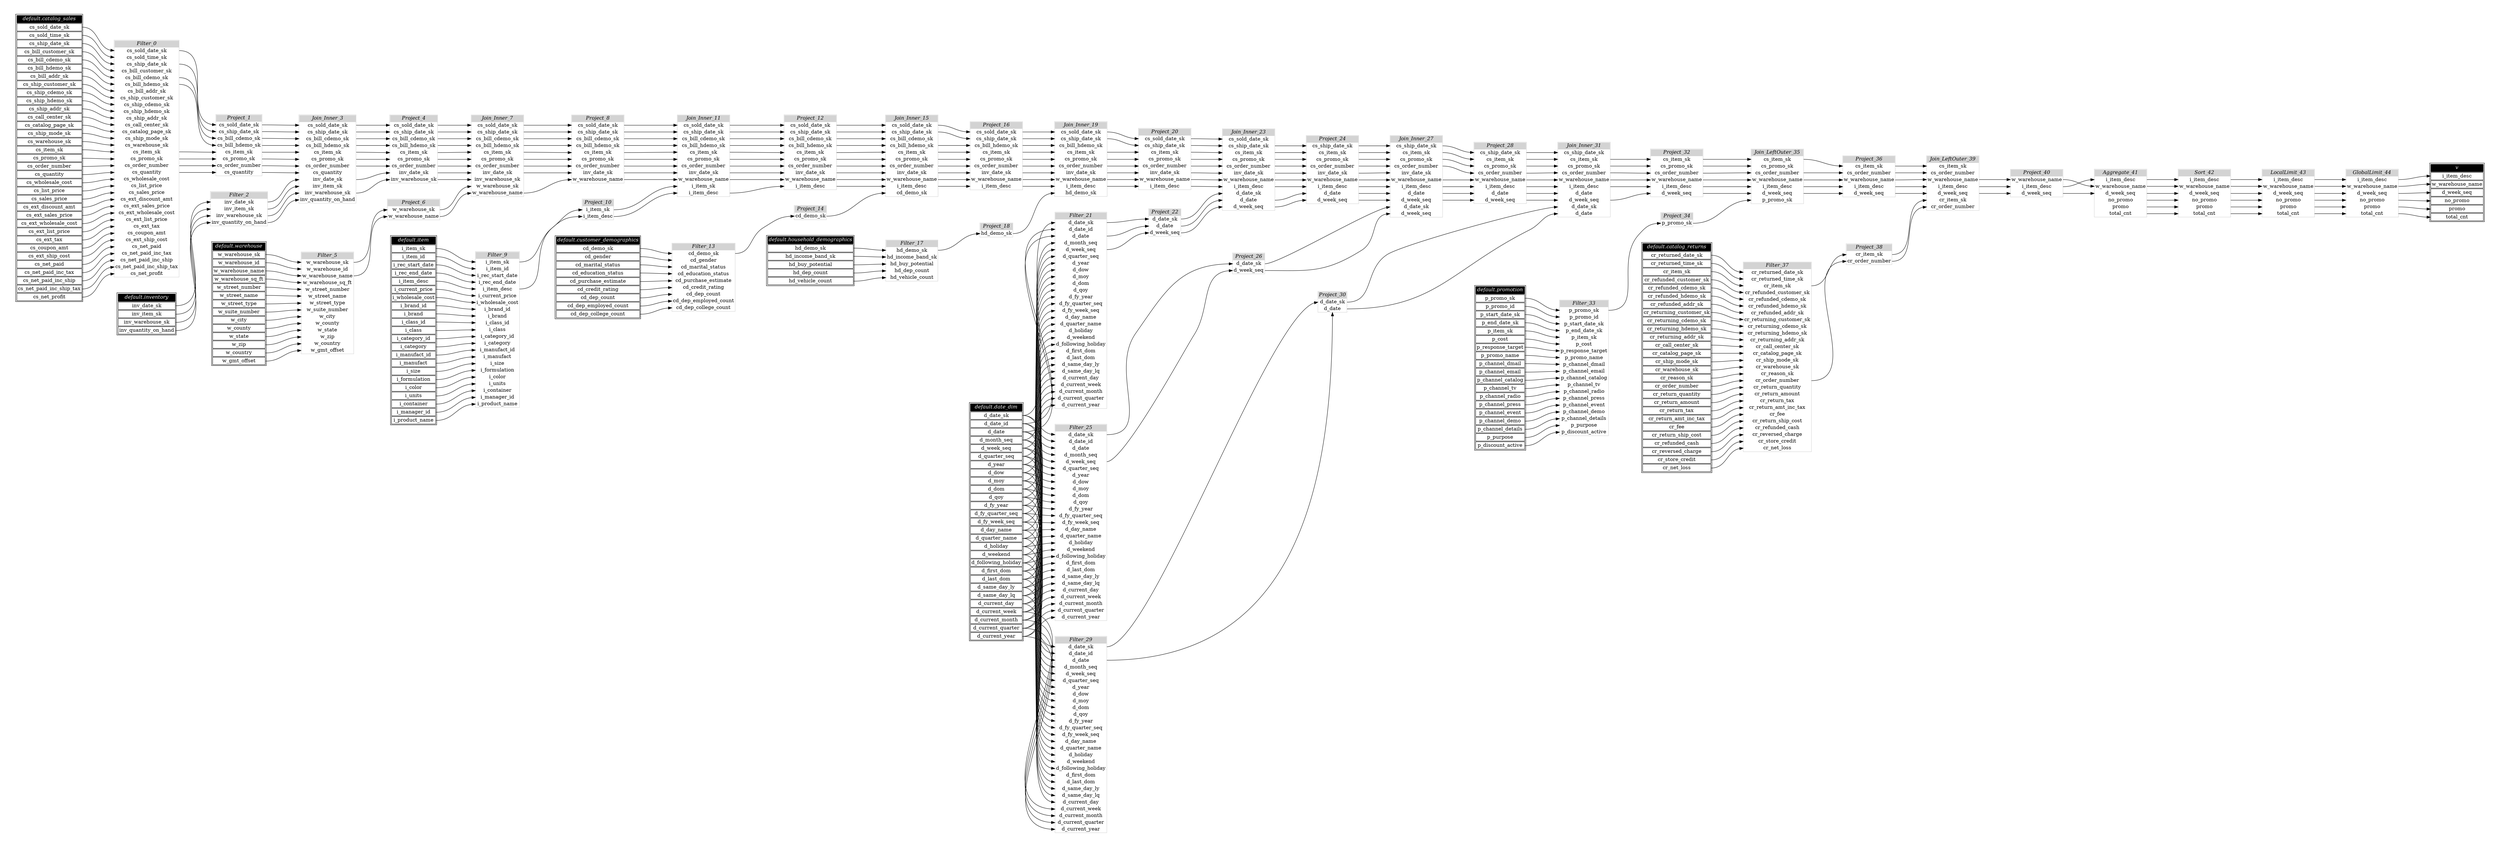 // Automatically generated by TPCDSFlowTestSuite


digraph {
  graph [pad="0.5" nodesep="0.5" ranksep="1" fontname="Helvetica" rankdir=LR];
  node [shape=plaintext]

  
"Aggregate_41" [label=<
<table color="lightgray" border="1" cellborder="0" cellspacing="0">
  <tr><td bgcolor="lightgray" port="nodeName"><i>Aggregate_41</i></td></tr>
  <tr><td port="0">i_item_desc</td></tr>
<tr><td port="1">w_warehouse_name</td></tr>
<tr><td port="2">d_week_seq</td></tr>
<tr><td port="3">no_promo</td></tr>
<tr><td port="4">promo</td></tr>
<tr><td port="5">total_cnt</td></tr>
</table>>];
     

"Filter_0" [label=<
<table color="lightgray" border="1" cellborder="0" cellspacing="0">
  <tr><td bgcolor="lightgray" port="nodeName"><i>Filter_0</i></td></tr>
  <tr><td port="0">cs_sold_date_sk</td></tr>
<tr><td port="1">cs_sold_time_sk</td></tr>
<tr><td port="2">cs_ship_date_sk</td></tr>
<tr><td port="3">cs_bill_customer_sk</td></tr>
<tr><td port="4">cs_bill_cdemo_sk</td></tr>
<tr><td port="5">cs_bill_hdemo_sk</td></tr>
<tr><td port="6">cs_bill_addr_sk</td></tr>
<tr><td port="7">cs_ship_customer_sk</td></tr>
<tr><td port="8">cs_ship_cdemo_sk</td></tr>
<tr><td port="9">cs_ship_hdemo_sk</td></tr>
<tr><td port="10">cs_ship_addr_sk</td></tr>
<tr><td port="11">cs_call_center_sk</td></tr>
<tr><td port="12">cs_catalog_page_sk</td></tr>
<tr><td port="13">cs_ship_mode_sk</td></tr>
<tr><td port="14">cs_warehouse_sk</td></tr>
<tr><td port="15">cs_item_sk</td></tr>
<tr><td port="16">cs_promo_sk</td></tr>
<tr><td port="17">cs_order_number</td></tr>
<tr><td port="18">cs_quantity</td></tr>
<tr><td port="19">cs_wholesale_cost</td></tr>
<tr><td port="20">cs_list_price</td></tr>
<tr><td port="21">cs_sales_price</td></tr>
<tr><td port="22">cs_ext_discount_amt</td></tr>
<tr><td port="23">cs_ext_sales_price</td></tr>
<tr><td port="24">cs_ext_wholesale_cost</td></tr>
<tr><td port="25">cs_ext_list_price</td></tr>
<tr><td port="26">cs_ext_tax</td></tr>
<tr><td port="27">cs_coupon_amt</td></tr>
<tr><td port="28">cs_ext_ship_cost</td></tr>
<tr><td port="29">cs_net_paid</td></tr>
<tr><td port="30">cs_net_paid_inc_tax</td></tr>
<tr><td port="31">cs_net_paid_inc_ship</td></tr>
<tr><td port="32">cs_net_paid_inc_ship_tax</td></tr>
<tr><td port="33">cs_net_profit</td></tr>
</table>>];
     

"Filter_13" [label=<
<table color="lightgray" border="1" cellborder="0" cellspacing="0">
  <tr><td bgcolor="lightgray" port="nodeName"><i>Filter_13</i></td></tr>
  <tr><td port="0">cd_demo_sk</td></tr>
<tr><td port="1">cd_gender</td></tr>
<tr><td port="2">cd_marital_status</td></tr>
<tr><td port="3">cd_education_status</td></tr>
<tr><td port="4">cd_purchase_estimate</td></tr>
<tr><td port="5">cd_credit_rating</td></tr>
<tr><td port="6">cd_dep_count</td></tr>
<tr><td port="7">cd_dep_employed_count</td></tr>
<tr><td port="8">cd_dep_college_count</td></tr>
</table>>];
     

"Filter_17" [label=<
<table color="lightgray" border="1" cellborder="0" cellspacing="0">
  <tr><td bgcolor="lightgray" port="nodeName"><i>Filter_17</i></td></tr>
  <tr><td port="0">hd_demo_sk</td></tr>
<tr><td port="1">hd_income_band_sk</td></tr>
<tr><td port="2">hd_buy_potential</td></tr>
<tr><td port="3">hd_dep_count</td></tr>
<tr><td port="4">hd_vehicle_count</td></tr>
</table>>];
     

"Filter_2" [label=<
<table color="lightgray" border="1" cellborder="0" cellspacing="0">
  <tr><td bgcolor="lightgray" port="nodeName"><i>Filter_2</i></td></tr>
  <tr><td port="0">inv_date_sk</td></tr>
<tr><td port="1">inv_item_sk</td></tr>
<tr><td port="2">inv_warehouse_sk</td></tr>
<tr><td port="3">inv_quantity_on_hand</td></tr>
</table>>];
     

"Filter_21" [label=<
<table color="lightgray" border="1" cellborder="0" cellspacing="0">
  <tr><td bgcolor="lightgray" port="nodeName"><i>Filter_21</i></td></tr>
  <tr><td port="0">d_date_sk</td></tr>
<tr><td port="1">d_date_id</td></tr>
<tr><td port="2">d_date</td></tr>
<tr><td port="3">d_month_seq</td></tr>
<tr><td port="4">d_week_seq</td></tr>
<tr><td port="5">d_quarter_seq</td></tr>
<tr><td port="6">d_year</td></tr>
<tr><td port="7">d_dow</td></tr>
<tr><td port="8">d_moy</td></tr>
<tr><td port="9">d_dom</td></tr>
<tr><td port="10">d_qoy</td></tr>
<tr><td port="11">d_fy_year</td></tr>
<tr><td port="12">d_fy_quarter_seq</td></tr>
<tr><td port="13">d_fy_week_seq</td></tr>
<tr><td port="14">d_day_name</td></tr>
<tr><td port="15">d_quarter_name</td></tr>
<tr><td port="16">d_holiday</td></tr>
<tr><td port="17">d_weekend</td></tr>
<tr><td port="18">d_following_holiday</td></tr>
<tr><td port="19">d_first_dom</td></tr>
<tr><td port="20">d_last_dom</td></tr>
<tr><td port="21">d_same_day_ly</td></tr>
<tr><td port="22">d_same_day_lq</td></tr>
<tr><td port="23">d_current_day</td></tr>
<tr><td port="24">d_current_week</td></tr>
<tr><td port="25">d_current_month</td></tr>
<tr><td port="26">d_current_quarter</td></tr>
<tr><td port="27">d_current_year</td></tr>
</table>>];
     

"Filter_25" [label=<
<table color="lightgray" border="1" cellborder="0" cellspacing="0">
  <tr><td bgcolor="lightgray" port="nodeName"><i>Filter_25</i></td></tr>
  <tr><td port="0">d_date_sk</td></tr>
<tr><td port="1">d_date_id</td></tr>
<tr><td port="2">d_date</td></tr>
<tr><td port="3">d_month_seq</td></tr>
<tr><td port="4">d_week_seq</td></tr>
<tr><td port="5">d_quarter_seq</td></tr>
<tr><td port="6">d_year</td></tr>
<tr><td port="7">d_dow</td></tr>
<tr><td port="8">d_moy</td></tr>
<tr><td port="9">d_dom</td></tr>
<tr><td port="10">d_qoy</td></tr>
<tr><td port="11">d_fy_year</td></tr>
<tr><td port="12">d_fy_quarter_seq</td></tr>
<tr><td port="13">d_fy_week_seq</td></tr>
<tr><td port="14">d_day_name</td></tr>
<tr><td port="15">d_quarter_name</td></tr>
<tr><td port="16">d_holiday</td></tr>
<tr><td port="17">d_weekend</td></tr>
<tr><td port="18">d_following_holiday</td></tr>
<tr><td port="19">d_first_dom</td></tr>
<tr><td port="20">d_last_dom</td></tr>
<tr><td port="21">d_same_day_ly</td></tr>
<tr><td port="22">d_same_day_lq</td></tr>
<tr><td port="23">d_current_day</td></tr>
<tr><td port="24">d_current_week</td></tr>
<tr><td port="25">d_current_month</td></tr>
<tr><td port="26">d_current_quarter</td></tr>
<tr><td port="27">d_current_year</td></tr>
</table>>];
     

"Filter_29" [label=<
<table color="lightgray" border="1" cellborder="0" cellspacing="0">
  <tr><td bgcolor="lightgray" port="nodeName"><i>Filter_29</i></td></tr>
  <tr><td port="0">d_date_sk</td></tr>
<tr><td port="1">d_date_id</td></tr>
<tr><td port="2">d_date</td></tr>
<tr><td port="3">d_month_seq</td></tr>
<tr><td port="4">d_week_seq</td></tr>
<tr><td port="5">d_quarter_seq</td></tr>
<tr><td port="6">d_year</td></tr>
<tr><td port="7">d_dow</td></tr>
<tr><td port="8">d_moy</td></tr>
<tr><td port="9">d_dom</td></tr>
<tr><td port="10">d_qoy</td></tr>
<tr><td port="11">d_fy_year</td></tr>
<tr><td port="12">d_fy_quarter_seq</td></tr>
<tr><td port="13">d_fy_week_seq</td></tr>
<tr><td port="14">d_day_name</td></tr>
<tr><td port="15">d_quarter_name</td></tr>
<tr><td port="16">d_holiday</td></tr>
<tr><td port="17">d_weekend</td></tr>
<tr><td port="18">d_following_holiday</td></tr>
<tr><td port="19">d_first_dom</td></tr>
<tr><td port="20">d_last_dom</td></tr>
<tr><td port="21">d_same_day_ly</td></tr>
<tr><td port="22">d_same_day_lq</td></tr>
<tr><td port="23">d_current_day</td></tr>
<tr><td port="24">d_current_week</td></tr>
<tr><td port="25">d_current_month</td></tr>
<tr><td port="26">d_current_quarter</td></tr>
<tr><td port="27">d_current_year</td></tr>
</table>>];
     

"Filter_33" [label=<
<table color="lightgray" border="1" cellborder="0" cellspacing="0">
  <tr><td bgcolor="lightgray" port="nodeName"><i>Filter_33</i></td></tr>
  <tr><td port="0">p_promo_sk</td></tr>
<tr><td port="1">p_promo_id</td></tr>
<tr><td port="2">p_start_date_sk</td></tr>
<tr><td port="3">p_end_date_sk</td></tr>
<tr><td port="4">p_item_sk</td></tr>
<tr><td port="5">p_cost</td></tr>
<tr><td port="6">p_response_target</td></tr>
<tr><td port="7">p_promo_name</td></tr>
<tr><td port="8">p_channel_dmail</td></tr>
<tr><td port="9">p_channel_email</td></tr>
<tr><td port="10">p_channel_catalog</td></tr>
<tr><td port="11">p_channel_tv</td></tr>
<tr><td port="12">p_channel_radio</td></tr>
<tr><td port="13">p_channel_press</td></tr>
<tr><td port="14">p_channel_event</td></tr>
<tr><td port="15">p_channel_demo</td></tr>
<tr><td port="16">p_channel_details</td></tr>
<tr><td port="17">p_purpose</td></tr>
<tr><td port="18">p_discount_active</td></tr>
</table>>];
     

"Filter_37" [label=<
<table color="lightgray" border="1" cellborder="0" cellspacing="0">
  <tr><td bgcolor="lightgray" port="nodeName"><i>Filter_37</i></td></tr>
  <tr><td port="0">cr_returned_date_sk</td></tr>
<tr><td port="1">cr_returned_time_sk</td></tr>
<tr><td port="2">cr_item_sk</td></tr>
<tr><td port="3">cr_refunded_customer_sk</td></tr>
<tr><td port="4">cr_refunded_cdemo_sk</td></tr>
<tr><td port="5">cr_refunded_hdemo_sk</td></tr>
<tr><td port="6">cr_refunded_addr_sk</td></tr>
<tr><td port="7">cr_returning_customer_sk</td></tr>
<tr><td port="8">cr_returning_cdemo_sk</td></tr>
<tr><td port="9">cr_returning_hdemo_sk</td></tr>
<tr><td port="10">cr_returning_addr_sk</td></tr>
<tr><td port="11">cr_call_center_sk</td></tr>
<tr><td port="12">cr_catalog_page_sk</td></tr>
<tr><td port="13">cr_ship_mode_sk</td></tr>
<tr><td port="14">cr_warehouse_sk</td></tr>
<tr><td port="15">cr_reason_sk</td></tr>
<tr><td port="16">cr_order_number</td></tr>
<tr><td port="17">cr_return_quantity</td></tr>
<tr><td port="18">cr_return_amount</td></tr>
<tr><td port="19">cr_return_tax</td></tr>
<tr><td port="20">cr_return_amt_inc_tax</td></tr>
<tr><td port="21">cr_fee</td></tr>
<tr><td port="22">cr_return_ship_cost</td></tr>
<tr><td port="23">cr_refunded_cash</td></tr>
<tr><td port="24">cr_reversed_charge</td></tr>
<tr><td port="25">cr_store_credit</td></tr>
<tr><td port="26">cr_net_loss</td></tr>
</table>>];
     

"Filter_5" [label=<
<table color="lightgray" border="1" cellborder="0" cellspacing="0">
  <tr><td bgcolor="lightgray" port="nodeName"><i>Filter_5</i></td></tr>
  <tr><td port="0">w_warehouse_sk</td></tr>
<tr><td port="1">w_warehouse_id</td></tr>
<tr><td port="2">w_warehouse_name</td></tr>
<tr><td port="3">w_warehouse_sq_ft</td></tr>
<tr><td port="4">w_street_number</td></tr>
<tr><td port="5">w_street_name</td></tr>
<tr><td port="6">w_street_type</td></tr>
<tr><td port="7">w_suite_number</td></tr>
<tr><td port="8">w_city</td></tr>
<tr><td port="9">w_county</td></tr>
<tr><td port="10">w_state</td></tr>
<tr><td port="11">w_zip</td></tr>
<tr><td port="12">w_country</td></tr>
<tr><td port="13">w_gmt_offset</td></tr>
</table>>];
     

"Filter_9" [label=<
<table color="lightgray" border="1" cellborder="0" cellspacing="0">
  <tr><td bgcolor="lightgray" port="nodeName"><i>Filter_9</i></td></tr>
  <tr><td port="0">i_item_sk</td></tr>
<tr><td port="1">i_item_id</td></tr>
<tr><td port="2">i_rec_start_date</td></tr>
<tr><td port="3">i_rec_end_date</td></tr>
<tr><td port="4">i_item_desc</td></tr>
<tr><td port="5">i_current_price</td></tr>
<tr><td port="6">i_wholesale_cost</td></tr>
<tr><td port="7">i_brand_id</td></tr>
<tr><td port="8">i_brand</td></tr>
<tr><td port="9">i_class_id</td></tr>
<tr><td port="10">i_class</td></tr>
<tr><td port="11">i_category_id</td></tr>
<tr><td port="12">i_category</td></tr>
<tr><td port="13">i_manufact_id</td></tr>
<tr><td port="14">i_manufact</td></tr>
<tr><td port="15">i_size</td></tr>
<tr><td port="16">i_formulation</td></tr>
<tr><td port="17">i_color</td></tr>
<tr><td port="18">i_units</td></tr>
<tr><td port="19">i_container</td></tr>
<tr><td port="20">i_manager_id</td></tr>
<tr><td port="21">i_product_name</td></tr>
</table>>];
     

"GlobalLimit_44" [label=<
<table color="lightgray" border="1" cellborder="0" cellspacing="0">
  <tr><td bgcolor="lightgray" port="nodeName"><i>GlobalLimit_44</i></td></tr>
  <tr><td port="0">i_item_desc</td></tr>
<tr><td port="1">w_warehouse_name</td></tr>
<tr><td port="2">d_week_seq</td></tr>
<tr><td port="3">no_promo</td></tr>
<tr><td port="4">promo</td></tr>
<tr><td port="5">total_cnt</td></tr>
</table>>];
     

"Join_Inner_11" [label=<
<table color="lightgray" border="1" cellborder="0" cellspacing="0">
  <tr><td bgcolor="lightgray" port="nodeName"><i>Join_Inner_11</i></td></tr>
  <tr><td port="0">cs_sold_date_sk</td></tr>
<tr><td port="1">cs_ship_date_sk</td></tr>
<tr><td port="2">cs_bill_cdemo_sk</td></tr>
<tr><td port="3">cs_bill_hdemo_sk</td></tr>
<tr><td port="4">cs_item_sk</td></tr>
<tr><td port="5">cs_promo_sk</td></tr>
<tr><td port="6">cs_order_number</td></tr>
<tr><td port="7">inv_date_sk</td></tr>
<tr><td port="8">w_warehouse_name</td></tr>
<tr><td port="9">i_item_sk</td></tr>
<tr><td port="10">i_item_desc</td></tr>
</table>>];
     

"Join_Inner_15" [label=<
<table color="lightgray" border="1" cellborder="0" cellspacing="0">
  <tr><td bgcolor="lightgray" port="nodeName"><i>Join_Inner_15</i></td></tr>
  <tr><td port="0">cs_sold_date_sk</td></tr>
<tr><td port="1">cs_ship_date_sk</td></tr>
<tr><td port="2">cs_bill_cdemo_sk</td></tr>
<tr><td port="3">cs_bill_hdemo_sk</td></tr>
<tr><td port="4">cs_item_sk</td></tr>
<tr><td port="5">cs_promo_sk</td></tr>
<tr><td port="6">cs_order_number</td></tr>
<tr><td port="7">inv_date_sk</td></tr>
<tr><td port="8">w_warehouse_name</td></tr>
<tr><td port="9">i_item_desc</td></tr>
<tr><td port="10">cd_demo_sk</td></tr>
</table>>];
     

"Join_Inner_19" [label=<
<table color="lightgray" border="1" cellborder="0" cellspacing="0">
  <tr><td bgcolor="lightgray" port="nodeName"><i>Join_Inner_19</i></td></tr>
  <tr><td port="0">cs_sold_date_sk</td></tr>
<tr><td port="1">cs_ship_date_sk</td></tr>
<tr><td port="2">cs_bill_hdemo_sk</td></tr>
<tr><td port="3">cs_item_sk</td></tr>
<tr><td port="4">cs_promo_sk</td></tr>
<tr><td port="5">cs_order_number</td></tr>
<tr><td port="6">inv_date_sk</td></tr>
<tr><td port="7">w_warehouse_name</td></tr>
<tr><td port="8">i_item_desc</td></tr>
<tr><td port="9">hd_demo_sk</td></tr>
</table>>];
     

"Join_Inner_23" [label=<
<table color="lightgray" border="1" cellborder="0" cellspacing="0">
  <tr><td bgcolor="lightgray" port="nodeName"><i>Join_Inner_23</i></td></tr>
  <tr><td port="0">cs_sold_date_sk</td></tr>
<tr><td port="1">cs_ship_date_sk</td></tr>
<tr><td port="2">cs_item_sk</td></tr>
<tr><td port="3">cs_promo_sk</td></tr>
<tr><td port="4">cs_order_number</td></tr>
<tr><td port="5">inv_date_sk</td></tr>
<tr><td port="6">w_warehouse_name</td></tr>
<tr><td port="7">i_item_desc</td></tr>
<tr><td port="8">d_date_sk</td></tr>
<tr><td port="9">d_date</td></tr>
<tr><td port="10">d_week_seq</td></tr>
</table>>];
     

"Join_Inner_27" [label=<
<table color="lightgray" border="1" cellborder="0" cellspacing="0">
  <tr><td bgcolor="lightgray" port="nodeName"><i>Join_Inner_27</i></td></tr>
  <tr><td port="0">cs_ship_date_sk</td></tr>
<tr><td port="1">cs_item_sk</td></tr>
<tr><td port="2">cs_promo_sk</td></tr>
<tr><td port="3">cs_order_number</td></tr>
<tr><td port="4">inv_date_sk</td></tr>
<tr><td port="5">w_warehouse_name</td></tr>
<tr><td port="6">i_item_desc</td></tr>
<tr><td port="7">d_date</td></tr>
<tr><td port="8">d_week_seq</td></tr>
<tr><td port="9">d_date_sk</td></tr>
<tr><td port="10">d_week_seq</td></tr>
</table>>];
     

"Join_Inner_3" [label=<
<table color="lightgray" border="1" cellborder="0" cellspacing="0">
  <tr><td bgcolor="lightgray" port="nodeName"><i>Join_Inner_3</i></td></tr>
  <tr><td port="0">cs_sold_date_sk</td></tr>
<tr><td port="1">cs_ship_date_sk</td></tr>
<tr><td port="2">cs_bill_cdemo_sk</td></tr>
<tr><td port="3">cs_bill_hdemo_sk</td></tr>
<tr><td port="4">cs_item_sk</td></tr>
<tr><td port="5">cs_promo_sk</td></tr>
<tr><td port="6">cs_order_number</td></tr>
<tr><td port="7">cs_quantity</td></tr>
<tr><td port="8">inv_date_sk</td></tr>
<tr><td port="9">inv_item_sk</td></tr>
<tr><td port="10">inv_warehouse_sk</td></tr>
<tr><td port="11">inv_quantity_on_hand</td></tr>
</table>>];
     

"Join_Inner_31" [label=<
<table color="lightgray" border="1" cellborder="0" cellspacing="0">
  <tr><td bgcolor="lightgray" port="nodeName"><i>Join_Inner_31</i></td></tr>
  <tr><td port="0">cs_ship_date_sk</td></tr>
<tr><td port="1">cs_item_sk</td></tr>
<tr><td port="2">cs_promo_sk</td></tr>
<tr><td port="3">cs_order_number</td></tr>
<tr><td port="4">w_warehouse_name</td></tr>
<tr><td port="5">i_item_desc</td></tr>
<tr><td port="6">d_date</td></tr>
<tr><td port="7">d_week_seq</td></tr>
<tr><td port="8">d_date_sk</td></tr>
<tr><td port="9">d_date</td></tr>
</table>>];
     

"Join_Inner_7" [label=<
<table color="lightgray" border="1" cellborder="0" cellspacing="0">
  <tr><td bgcolor="lightgray" port="nodeName"><i>Join_Inner_7</i></td></tr>
  <tr><td port="0">cs_sold_date_sk</td></tr>
<tr><td port="1">cs_ship_date_sk</td></tr>
<tr><td port="2">cs_bill_cdemo_sk</td></tr>
<tr><td port="3">cs_bill_hdemo_sk</td></tr>
<tr><td port="4">cs_item_sk</td></tr>
<tr><td port="5">cs_promo_sk</td></tr>
<tr><td port="6">cs_order_number</td></tr>
<tr><td port="7">inv_date_sk</td></tr>
<tr><td port="8">inv_warehouse_sk</td></tr>
<tr><td port="9">w_warehouse_sk</td></tr>
<tr><td port="10">w_warehouse_name</td></tr>
</table>>];
     

"Join_LeftOuter_35" [label=<
<table color="lightgray" border="1" cellborder="0" cellspacing="0">
  <tr><td bgcolor="lightgray" port="nodeName"><i>Join_LeftOuter_35</i></td></tr>
  <tr><td port="0">cs_item_sk</td></tr>
<tr><td port="1">cs_promo_sk</td></tr>
<tr><td port="2">cs_order_number</td></tr>
<tr><td port="3">w_warehouse_name</td></tr>
<tr><td port="4">i_item_desc</td></tr>
<tr><td port="5">d_week_seq</td></tr>
<tr><td port="6">p_promo_sk</td></tr>
</table>>];
     

"Join_LeftOuter_39" [label=<
<table color="lightgray" border="1" cellborder="0" cellspacing="0">
  <tr><td bgcolor="lightgray" port="nodeName"><i>Join_LeftOuter_39</i></td></tr>
  <tr><td port="0">cs_item_sk</td></tr>
<tr><td port="1">cs_order_number</td></tr>
<tr><td port="2">w_warehouse_name</td></tr>
<tr><td port="3">i_item_desc</td></tr>
<tr><td port="4">d_week_seq</td></tr>
<tr><td port="5">cr_item_sk</td></tr>
<tr><td port="6">cr_order_number</td></tr>
</table>>];
     

"LocalLimit_43" [label=<
<table color="lightgray" border="1" cellborder="0" cellspacing="0">
  <tr><td bgcolor="lightgray" port="nodeName"><i>LocalLimit_43</i></td></tr>
  <tr><td port="0">i_item_desc</td></tr>
<tr><td port="1">w_warehouse_name</td></tr>
<tr><td port="2">d_week_seq</td></tr>
<tr><td port="3">no_promo</td></tr>
<tr><td port="4">promo</td></tr>
<tr><td port="5">total_cnt</td></tr>
</table>>];
     

"Project_1" [label=<
<table color="lightgray" border="1" cellborder="0" cellspacing="0">
  <tr><td bgcolor="lightgray" port="nodeName"><i>Project_1</i></td></tr>
  <tr><td port="0">cs_sold_date_sk</td></tr>
<tr><td port="1">cs_ship_date_sk</td></tr>
<tr><td port="2">cs_bill_cdemo_sk</td></tr>
<tr><td port="3">cs_bill_hdemo_sk</td></tr>
<tr><td port="4">cs_item_sk</td></tr>
<tr><td port="5">cs_promo_sk</td></tr>
<tr><td port="6">cs_order_number</td></tr>
<tr><td port="7">cs_quantity</td></tr>
</table>>];
     

"Project_10" [label=<
<table color="lightgray" border="1" cellborder="0" cellspacing="0">
  <tr><td bgcolor="lightgray" port="nodeName"><i>Project_10</i></td></tr>
  <tr><td port="0">i_item_sk</td></tr>
<tr><td port="1">i_item_desc</td></tr>
</table>>];
     

"Project_12" [label=<
<table color="lightgray" border="1" cellborder="0" cellspacing="0">
  <tr><td bgcolor="lightgray" port="nodeName"><i>Project_12</i></td></tr>
  <tr><td port="0">cs_sold_date_sk</td></tr>
<tr><td port="1">cs_ship_date_sk</td></tr>
<tr><td port="2">cs_bill_cdemo_sk</td></tr>
<tr><td port="3">cs_bill_hdemo_sk</td></tr>
<tr><td port="4">cs_item_sk</td></tr>
<tr><td port="5">cs_promo_sk</td></tr>
<tr><td port="6">cs_order_number</td></tr>
<tr><td port="7">inv_date_sk</td></tr>
<tr><td port="8">w_warehouse_name</td></tr>
<tr><td port="9">i_item_desc</td></tr>
</table>>];
     

"Project_14" [label=<
<table color="lightgray" border="1" cellborder="0" cellspacing="0">
  <tr><td bgcolor="lightgray" port="nodeName"><i>Project_14</i></td></tr>
  <tr><td port="0">cd_demo_sk</td></tr>
</table>>];
     

"Project_16" [label=<
<table color="lightgray" border="1" cellborder="0" cellspacing="0">
  <tr><td bgcolor="lightgray" port="nodeName"><i>Project_16</i></td></tr>
  <tr><td port="0">cs_sold_date_sk</td></tr>
<tr><td port="1">cs_ship_date_sk</td></tr>
<tr><td port="2">cs_bill_hdemo_sk</td></tr>
<tr><td port="3">cs_item_sk</td></tr>
<tr><td port="4">cs_promo_sk</td></tr>
<tr><td port="5">cs_order_number</td></tr>
<tr><td port="6">inv_date_sk</td></tr>
<tr><td port="7">w_warehouse_name</td></tr>
<tr><td port="8">i_item_desc</td></tr>
</table>>];
     

"Project_18" [label=<
<table color="lightgray" border="1" cellborder="0" cellspacing="0">
  <tr><td bgcolor="lightgray" port="nodeName"><i>Project_18</i></td></tr>
  <tr><td port="0">hd_demo_sk</td></tr>
</table>>];
     

"Project_20" [label=<
<table color="lightgray" border="1" cellborder="0" cellspacing="0">
  <tr><td bgcolor="lightgray" port="nodeName"><i>Project_20</i></td></tr>
  <tr><td port="0">cs_sold_date_sk</td></tr>
<tr><td port="1">cs_ship_date_sk</td></tr>
<tr><td port="2">cs_item_sk</td></tr>
<tr><td port="3">cs_promo_sk</td></tr>
<tr><td port="4">cs_order_number</td></tr>
<tr><td port="5">inv_date_sk</td></tr>
<tr><td port="6">w_warehouse_name</td></tr>
<tr><td port="7">i_item_desc</td></tr>
</table>>];
     

"Project_22" [label=<
<table color="lightgray" border="1" cellborder="0" cellspacing="0">
  <tr><td bgcolor="lightgray" port="nodeName"><i>Project_22</i></td></tr>
  <tr><td port="0">d_date_sk</td></tr>
<tr><td port="1">d_date</td></tr>
<tr><td port="2">d_week_seq</td></tr>
</table>>];
     

"Project_24" [label=<
<table color="lightgray" border="1" cellborder="0" cellspacing="0">
  <tr><td bgcolor="lightgray" port="nodeName"><i>Project_24</i></td></tr>
  <tr><td port="0">cs_ship_date_sk</td></tr>
<tr><td port="1">cs_item_sk</td></tr>
<tr><td port="2">cs_promo_sk</td></tr>
<tr><td port="3">cs_order_number</td></tr>
<tr><td port="4">inv_date_sk</td></tr>
<tr><td port="5">w_warehouse_name</td></tr>
<tr><td port="6">i_item_desc</td></tr>
<tr><td port="7">d_date</td></tr>
<tr><td port="8">d_week_seq</td></tr>
</table>>];
     

"Project_26" [label=<
<table color="lightgray" border="1" cellborder="0" cellspacing="0">
  <tr><td bgcolor="lightgray" port="nodeName"><i>Project_26</i></td></tr>
  <tr><td port="0">d_date_sk</td></tr>
<tr><td port="1">d_week_seq</td></tr>
</table>>];
     

"Project_28" [label=<
<table color="lightgray" border="1" cellborder="0" cellspacing="0">
  <tr><td bgcolor="lightgray" port="nodeName"><i>Project_28</i></td></tr>
  <tr><td port="0">cs_ship_date_sk</td></tr>
<tr><td port="1">cs_item_sk</td></tr>
<tr><td port="2">cs_promo_sk</td></tr>
<tr><td port="3">cs_order_number</td></tr>
<tr><td port="4">w_warehouse_name</td></tr>
<tr><td port="5">i_item_desc</td></tr>
<tr><td port="6">d_date</td></tr>
<tr><td port="7">d_week_seq</td></tr>
</table>>];
     

"Project_30" [label=<
<table color="lightgray" border="1" cellborder="0" cellspacing="0">
  <tr><td bgcolor="lightgray" port="nodeName"><i>Project_30</i></td></tr>
  <tr><td port="0">d_date_sk</td></tr>
<tr><td port="1">d_date</td></tr>
</table>>];
     

"Project_32" [label=<
<table color="lightgray" border="1" cellborder="0" cellspacing="0">
  <tr><td bgcolor="lightgray" port="nodeName"><i>Project_32</i></td></tr>
  <tr><td port="0">cs_item_sk</td></tr>
<tr><td port="1">cs_promo_sk</td></tr>
<tr><td port="2">cs_order_number</td></tr>
<tr><td port="3">w_warehouse_name</td></tr>
<tr><td port="4">i_item_desc</td></tr>
<tr><td port="5">d_week_seq</td></tr>
</table>>];
     

"Project_34" [label=<
<table color="lightgray" border="1" cellborder="0" cellspacing="0">
  <tr><td bgcolor="lightgray" port="nodeName"><i>Project_34</i></td></tr>
  <tr><td port="0">p_promo_sk</td></tr>
</table>>];
     

"Project_36" [label=<
<table color="lightgray" border="1" cellborder="0" cellspacing="0">
  <tr><td bgcolor="lightgray" port="nodeName"><i>Project_36</i></td></tr>
  <tr><td port="0">cs_item_sk</td></tr>
<tr><td port="1">cs_order_number</td></tr>
<tr><td port="2">w_warehouse_name</td></tr>
<tr><td port="3">i_item_desc</td></tr>
<tr><td port="4">d_week_seq</td></tr>
</table>>];
     

"Project_38" [label=<
<table color="lightgray" border="1" cellborder="0" cellspacing="0">
  <tr><td bgcolor="lightgray" port="nodeName"><i>Project_38</i></td></tr>
  <tr><td port="0">cr_item_sk</td></tr>
<tr><td port="1">cr_order_number</td></tr>
</table>>];
     

"Project_4" [label=<
<table color="lightgray" border="1" cellborder="0" cellspacing="0">
  <tr><td bgcolor="lightgray" port="nodeName"><i>Project_4</i></td></tr>
  <tr><td port="0">cs_sold_date_sk</td></tr>
<tr><td port="1">cs_ship_date_sk</td></tr>
<tr><td port="2">cs_bill_cdemo_sk</td></tr>
<tr><td port="3">cs_bill_hdemo_sk</td></tr>
<tr><td port="4">cs_item_sk</td></tr>
<tr><td port="5">cs_promo_sk</td></tr>
<tr><td port="6">cs_order_number</td></tr>
<tr><td port="7">inv_date_sk</td></tr>
<tr><td port="8">inv_warehouse_sk</td></tr>
</table>>];
     

"Project_40" [label=<
<table color="lightgray" border="1" cellborder="0" cellspacing="0">
  <tr><td bgcolor="lightgray" port="nodeName"><i>Project_40</i></td></tr>
  <tr><td port="0">w_warehouse_name</td></tr>
<tr><td port="1">i_item_desc</td></tr>
<tr><td port="2">d_week_seq</td></tr>
</table>>];
     

"Project_6" [label=<
<table color="lightgray" border="1" cellborder="0" cellspacing="0">
  <tr><td bgcolor="lightgray" port="nodeName"><i>Project_6</i></td></tr>
  <tr><td port="0">w_warehouse_sk</td></tr>
<tr><td port="1">w_warehouse_name</td></tr>
</table>>];
     

"Project_8" [label=<
<table color="lightgray" border="1" cellborder="0" cellspacing="0">
  <tr><td bgcolor="lightgray" port="nodeName"><i>Project_8</i></td></tr>
  <tr><td port="0">cs_sold_date_sk</td></tr>
<tr><td port="1">cs_ship_date_sk</td></tr>
<tr><td port="2">cs_bill_cdemo_sk</td></tr>
<tr><td port="3">cs_bill_hdemo_sk</td></tr>
<tr><td port="4">cs_item_sk</td></tr>
<tr><td port="5">cs_promo_sk</td></tr>
<tr><td port="6">cs_order_number</td></tr>
<tr><td port="7">inv_date_sk</td></tr>
<tr><td port="8">w_warehouse_name</td></tr>
</table>>];
     

"Sort_42" [label=<
<table color="lightgray" border="1" cellborder="0" cellspacing="0">
  <tr><td bgcolor="lightgray" port="nodeName"><i>Sort_42</i></td></tr>
  <tr><td port="0">i_item_desc</td></tr>
<tr><td port="1">w_warehouse_name</td></tr>
<tr><td port="2">d_week_seq</td></tr>
<tr><td port="3">no_promo</td></tr>
<tr><td port="4">promo</td></tr>
<tr><td port="5">total_cnt</td></tr>
</table>>];
     

"default.catalog_returns" [color="black" label=<
<table>
  <tr><td bgcolor="black" port="nodeName"><i><font color="white">default.catalog_returns</font></i></td></tr>
  <tr><td port="0">cr_returned_date_sk</td></tr>
<tr><td port="1">cr_returned_time_sk</td></tr>
<tr><td port="2">cr_item_sk</td></tr>
<tr><td port="3">cr_refunded_customer_sk</td></tr>
<tr><td port="4">cr_refunded_cdemo_sk</td></tr>
<tr><td port="5">cr_refunded_hdemo_sk</td></tr>
<tr><td port="6">cr_refunded_addr_sk</td></tr>
<tr><td port="7">cr_returning_customer_sk</td></tr>
<tr><td port="8">cr_returning_cdemo_sk</td></tr>
<tr><td port="9">cr_returning_hdemo_sk</td></tr>
<tr><td port="10">cr_returning_addr_sk</td></tr>
<tr><td port="11">cr_call_center_sk</td></tr>
<tr><td port="12">cr_catalog_page_sk</td></tr>
<tr><td port="13">cr_ship_mode_sk</td></tr>
<tr><td port="14">cr_warehouse_sk</td></tr>
<tr><td port="15">cr_reason_sk</td></tr>
<tr><td port="16">cr_order_number</td></tr>
<tr><td port="17">cr_return_quantity</td></tr>
<tr><td port="18">cr_return_amount</td></tr>
<tr><td port="19">cr_return_tax</td></tr>
<tr><td port="20">cr_return_amt_inc_tax</td></tr>
<tr><td port="21">cr_fee</td></tr>
<tr><td port="22">cr_return_ship_cost</td></tr>
<tr><td port="23">cr_refunded_cash</td></tr>
<tr><td port="24">cr_reversed_charge</td></tr>
<tr><td port="25">cr_store_credit</td></tr>
<tr><td port="26">cr_net_loss</td></tr>
</table>>];
     

"default.catalog_sales" [color="black" label=<
<table>
  <tr><td bgcolor="black" port="nodeName"><i><font color="white">default.catalog_sales</font></i></td></tr>
  <tr><td port="0">cs_sold_date_sk</td></tr>
<tr><td port="1">cs_sold_time_sk</td></tr>
<tr><td port="2">cs_ship_date_sk</td></tr>
<tr><td port="3">cs_bill_customer_sk</td></tr>
<tr><td port="4">cs_bill_cdemo_sk</td></tr>
<tr><td port="5">cs_bill_hdemo_sk</td></tr>
<tr><td port="6">cs_bill_addr_sk</td></tr>
<tr><td port="7">cs_ship_customer_sk</td></tr>
<tr><td port="8">cs_ship_cdemo_sk</td></tr>
<tr><td port="9">cs_ship_hdemo_sk</td></tr>
<tr><td port="10">cs_ship_addr_sk</td></tr>
<tr><td port="11">cs_call_center_sk</td></tr>
<tr><td port="12">cs_catalog_page_sk</td></tr>
<tr><td port="13">cs_ship_mode_sk</td></tr>
<tr><td port="14">cs_warehouse_sk</td></tr>
<tr><td port="15">cs_item_sk</td></tr>
<tr><td port="16">cs_promo_sk</td></tr>
<tr><td port="17">cs_order_number</td></tr>
<tr><td port="18">cs_quantity</td></tr>
<tr><td port="19">cs_wholesale_cost</td></tr>
<tr><td port="20">cs_list_price</td></tr>
<tr><td port="21">cs_sales_price</td></tr>
<tr><td port="22">cs_ext_discount_amt</td></tr>
<tr><td port="23">cs_ext_sales_price</td></tr>
<tr><td port="24">cs_ext_wholesale_cost</td></tr>
<tr><td port="25">cs_ext_list_price</td></tr>
<tr><td port="26">cs_ext_tax</td></tr>
<tr><td port="27">cs_coupon_amt</td></tr>
<tr><td port="28">cs_ext_ship_cost</td></tr>
<tr><td port="29">cs_net_paid</td></tr>
<tr><td port="30">cs_net_paid_inc_tax</td></tr>
<tr><td port="31">cs_net_paid_inc_ship</td></tr>
<tr><td port="32">cs_net_paid_inc_ship_tax</td></tr>
<tr><td port="33">cs_net_profit</td></tr>
</table>>];
     

"default.customer_demographics" [color="black" label=<
<table>
  <tr><td bgcolor="black" port="nodeName"><i><font color="white">default.customer_demographics</font></i></td></tr>
  <tr><td port="0">cd_demo_sk</td></tr>
<tr><td port="1">cd_gender</td></tr>
<tr><td port="2">cd_marital_status</td></tr>
<tr><td port="3">cd_education_status</td></tr>
<tr><td port="4">cd_purchase_estimate</td></tr>
<tr><td port="5">cd_credit_rating</td></tr>
<tr><td port="6">cd_dep_count</td></tr>
<tr><td port="7">cd_dep_employed_count</td></tr>
<tr><td port="8">cd_dep_college_count</td></tr>
</table>>];
     

"default.date_dim" [color="black" label=<
<table>
  <tr><td bgcolor="black" port="nodeName"><i><font color="white">default.date_dim</font></i></td></tr>
  <tr><td port="0">d_date_sk</td></tr>
<tr><td port="1">d_date_id</td></tr>
<tr><td port="2">d_date</td></tr>
<tr><td port="3">d_month_seq</td></tr>
<tr><td port="4">d_week_seq</td></tr>
<tr><td port="5">d_quarter_seq</td></tr>
<tr><td port="6">d_year</td></tr>
<tr><td port="7">d_dow</td></tr>
<tr><td port="8">d_moy</td></tr>
<tr><td port="9">d_dom</td></tr>
<tr><td port="10">d_qoy</td></tr>
<tr><td port="11">d_fy_year</td></tr>
<tr><td port="12">d_fy_quarter_seq</td></tr>
<tr><td port="13">d_fy_week_seq</td></tr>
<tr><td port="14">d_day_name</td></tr>
<tr><td port="15">d_quarter_name</td></tr>
<tr><td port="16">d_holiday</td></tr>
<tr><td port="17">d_weekend</td></tr>
<tr><td port="18">d_following_holiday</td></tr>
<tr><td port="19">d_first_dom</td></tr>
<tr><td port="20">d_last_dom</td></tr>
<tr><td port="21">d_same_day_ly</td></tr>
<tr><td port="22">d_same_day_lq</td></tr>
<tr><td port="23">d_current_day</td></tr>
<tr><td port="24">d_current_week</td></tr>
<tr><td port="25">d_current_month</td></tr>
<tr><td port="26">d_current_quarter</td></tr>
<tr><td port="27">d_current_year</td></tr>
</table>>];
     

"default.household_demographics" [color="black" label=<
<table>
  <tr><td bgcolor="black" port="nodeName"><i><font color="white">default.household_demographics</font></i></td></tr>
  <tr><td port="0">hd_demo_sk</td></tr>
<tr><td port="1">hd_income_band_sk</td></tr>
<tr><td port="2">hd_buy_potential</td></tr>
<tr><td port="3">hd_dep_count</td></tr>
<tr><td port="4">hd_vehicle_count</td></tr>
</table>>];
     

"default.inventory" [color="black" label=<
<table>
  <tr><td bgcolor="black" port="nodeName"><i><font color="white">default.inventory</font></i></td></tr>
  <tr><td port="0">inv_date_sk</td></tr>
<tr><td port="1">inv_item_sk</td></tr>
<tr><td port="2">inv_warehouse_sk</td></tr>
<tr><td port="3">inv_quantity_on_hand</td></tr>
</table>>];
     

"default.item" [color="black" label=<
<table>
  <tr><td bgcolor="black" port="nodeName"><i><font color="white">default.item</font></i></td></tr>
  <tr><td port="0">i_item_sk</td></tr>
<tr><td port="1">i_item_id</td></tr>
<tr><td port="2">i_rec_start_date</td></tr>
<tr><td port="3">i_rec_end_date</td></tr>
<tr><td port="4">i_item_desc</td></tr>
<tr><td port="5">i_current_price</td></tr>
<tr><td port="6">i_wholesale_cost</td></tr>
<tr><td port="7">i_brand_id</td></tr>
<tr><td port="8">i_brand</td></tr>
<tr><td port="9">i_class_id</td></tr>
<tr><td port="10">i_class</td></tr>
<tr><td port="11">i_category_id</td></tr>
<tr><td port="12">i_category</td></tr>
<tr><td port="13">i_manufact_id</td></tr>
<tr><td port="14">i_manufact</td></tr>
<tr><td port="15">i_size</td></tr>
<tr><td port="16">i_formulation</td></tr>
<tr><td port="17">i_color</td></tr>
<tr><td port="18">i_units</td></tr>
<tr><td port="19">i_container</td></tr>
<tr><td port="20">i_manager_id</td></tr>
<tr><td port="21">i_product_name</td></tr>
</table>>];
     

"default.promotion" [color="black" label=<
<table>
  <tr><td bgcolor="black" port="nodeName"><i><font color="white">default.promotion</font></i></td></tr>
  <tr><td port="0">p_promo_sk</td></tr>
<tr><td port="1">p_promo_id</td></tr>
<tr><td port="2">p_start_date_sk</td></tr>
<tr><td port="3">p_end_date_sk</td></tr>
<tr><td port="4">p_item_sk</td></tr>
<tr><td port="5">p_cost</td></tr>
<tr><td port="6">p_response_target</td></tr>
<tr><td port="7">p_promo_name</td></tr>
<tr><td port="8">p_channel_dmail</td></tr>
<tr><td port="9">p_channel_email</td></tr>
<tr><td port="10">p_channel_catalog</td></tr>
<tr><td port="11">p_channel_tv</td></tr>
<tr><td port="12">p_channel_radio</td></tr>
<tr><td port="13">p_channel_press</td></tr>
<tr><td port="14">p_channel_event</td></tr>
<tr><td port="15">p_channel_demo</td></tr>
<tr><td port="16">p_channel_details</td></tr>
<tr><td port="17">p_purpose</td></tr>
<tr><td port="18">p_discount_active</td></tr>
</table>>];
     

"default.warehouse" [color="black" label=<
<table>
  <tr><td bgcolor="black" port="nodeName"><i><font color="white">default.warehouse</font></i></td></tr>
  <tr><td port="0">w_warehouse_sk</td></tr>
<tr><td port="1">w_warehouse_id</td></tr>
<tr><td port="2">w_warehouse_name</td></tr>
<tr><td port="3">w_warehouse_sq_ft</td></tr>
<tr><td port="4">w_street_number</td></tr>
<tr><td port="5">w_street_name</td></tr>
<tr><td port="6">w_street_type</td></tr>
<tr><td port="7">w_suite_number</td></tr>
<tr><td port="8">w_city</td></tr>
<tr><td port="9">w_county</td></tr>
<tr><td port="10">w_state</td></tr>
<tr><td port="11">w_zip</td></tr>
<tr><td port="12">w_country</td></tr>
<tr><td port="13">w_gmt_offset</td></tr>
</table>>];
     

"v" [color="black" label=<
<table>
  <tr><td bgcolor="black" port="nodeName"><i><font color="white">v</font></i></td></tr>
  <tr><td port="0">i_item_desc</td></tr>
<tr><td port="1">w_warehouse_name</td></tr>
<tr><td port="2">d_week_seq</td></tr>
<tr><td port="3">no_promo</td></tr>
<tr><td port="4">promo</td></tr>
<tr><td port="5">total_cnt</td></tr>
</table>>];
     
  "Aggregate_41":0 -> "Sort_42":0;
"Aggregate_41":1 -> "Sort_42":1;
"Aggregate_41":2 -> "Sort_42":2;
"Aggregate_41":3 -> "Sort_42":3;
"Aggregate_41":4 -> "Sort_42":4;
"Aggregate_41":5 -> "Sort_42":5;
"Filter_0":0 -> "Project_1":0;
"Filter_0":15 -> "Project_1":4;
"Filter_0":16 -> "Project_1":5;
"Filter_0":17 -> "Project_1":6;
"Filter_0":18 -> "Project_1":7;
"Filter_0":2 -> "Project_1":1;
"Filter_0":4 -> "Project_1":2;
"Filter_0":5 -> "Project_1":3;
"Filter_13":0 -> "Project_14":0;
"Filter_17":0 -> "Project_18":0;
"Filter_2":0 -> "Join_Inner_3":8;
"Filter_2":1 -> "Join_Inner_3":9;
"Filter_2":2 -> "Join_Inner_3":10;
"Filter_2":3 -> "Join_Inner_3":11;
"Filter_21":0 -> "Project_22":0;
"Filter_21":2 -> "Project_22":1;
"Filter_21":4 -> "Project_22":2;
"Filter_25":0 -> "Project_26":0;
"Filter_25":4 -> "Project_26":1;
"Filter_29":0 -> "Project_30":0;
"Filter_29":2 -> "Project_30":1;
"Filter_33":0 -> "Project_34":0;
"Filter_37":16 -> "Project_38":1;
"Filter_37":2 -> "Project_38":0;
"Filter_5":0 -> "Project_6":0;
"Filter_5":2 -> "Project_6":1;
"Filter_9":0 -> "Project_10":0;
"Filter_9":4 -> "Project_10":1;
"GlobalLimit_44":0 -> "v":0;
"GlobalLimit_44":1 -> "v":1;
"GlobalLimit_44":2 -> "v":2;
"GlobalLimit_44":3 -> "v":3;
"GlobalLimit_44":4 -> "v":4;
"GlobalLimit_44":5 -> "v":5;
"Join_Inner_11":0 -> "Project_12":0;
"Join_Inner_11":1 -> "Project_12":1;
"Join_Inner_11":10 -> "Project_12":9;
"Join_Inner_11":2 -> "Project_12":2;
"Join_Inner_11":3 -> "Project_12":3;
"Join_Inner_11":4 -> "Project_12":4;
"Join_Inner_11":5 -> "Project_12":5;
"Join_Inner_11":6 -> "Project_12":6;
"Join_Inner_11":7 -> "Project_12":7;
"Join_Inner_11":8 -> "Project_12":8;
"Join_Inner_15":0 -> "Project_16":0;
"Join_Inner_15":1 -> "Project_16":1;
"Join_Inner_15":3 -> "Project_16":2;
"Join_Inner_15":4 -> "Project_16":3;
"Join_Inner_15":5 -> "Project_16":4;
"Join_Inner_15":6 -> "Project_16":5;
"Join_Inner_15":7 -> "Project_16":6;
"Join_Inner_15":8 -> "Project_16":7;
"Join_Inner_15":9 -> "Project_16":8;
"Join_Inner_19":0 -> "Project_20":0;
"Join_Inner_19":1 -> "Project_20":1;
"Join_Inner_19":3 -> "Project_20":2;
"Join_Inner_19":4 -> "Project_20":3;
"Join_Inner_19":5 -> "Project_20":4;
"Join_Inner_19":6 -> "Project_20":5;
"Join_Inner_19":7 -> "Project_20":6;
"Join_Inner_19":8 -> "Project_20":7;
"Join_Inner_23":1 -> "Project_24":0;
"Join_Inner_23":10 -> "Project_24":8;
"Join_Inner_23":2 -> "Project_24":1;
"Join_Inner_23":3 -> "Project_24":2;
"Join_Inner_23":4 -> "Project_24":3;
"Join_Inner_23":5 -> "Project_24":4;
"Join_Inner_23":6 -> "Project_24":5;
"Join_Inner_23":7 -> "Project_24":6;
"Join_Inner_23":9 -> "Project_24":7;
"Join_Inner_27":0 -> "Project_28":0;
"Join_Inner_27":1 -> "Project_28":1;
"Join_Inner_27":2 -> "Project_28":2;
"Join_Inner_27":3 -> "Project_28":3;
"Join_Inner_27":5 -> "Project_28":4;
"Join_Inner_27":6 -> "Project_28":5;
"Join_Inner_27":7 -> "Project_28":6;
"Join_Inner_27":8 -> "Project_28":7;
"Join_Inner_3":0 -> "Project_4":0;
"Join_Inner_3":1 -> "Project_4":1;
"Join_Inner_3":10 -> "Project_4":8;
"Join_Inner_3":2 -> "Project_4":2;
"Join_Inner_3":3 -> "Project_4":3;
"Join_Inner_3":4 -> "Project_4":4;
"Join_Inner_3":5 -> "Project_4":5;
"Join_Inner_3":6 -> "Project_4":6;
"Join_Inner_3":8 -> "Project_4":7;
"Join_Inner_31":1 -> "Project_32":0;
"Join_Inner_31":2 -> "Project_32":1;
"Join_Inner_31":3 -> "Project_32":2;
"Join_Inner_31":4 -> "Project_32":3;
"Join_Inner_31":5 -> "Project_32":4;
"Join_Inner_31":7 -> "Project_32":5;
"Join_Inner_7":0 -> "Project_8":0;
"Join_Inner_7":1 -> "Project_8":1;
"Join_Inner_7":10 -> "Project_8":8;
"Join_Inner_7":2 -> "Project_8":2;
"Join_Inner_7":3 -> "Project_8":3;
"Join_Inner_7":4 -> "Project_8":4;
"Join_Inner_7":5 -> "Project_8":5;
"Join_Inner_7":6 -> "Project_8":6;
"Join_Inner_7":7 -> "Project_8":7;
"Join_LeftOuter_35":0 -> "Project_36":0;
"Join_LeftOuter_35":2 -> "Project_36":1;
"Join_LeftOuter_35":3 -> "Project_36":2;
"Join_LeftOuter_35":4 -> "Project_36":3;
"Join_LeftOuter_35":5 -> "Project_36":4;
"Join_LeftOuter_39":2 -> "Project_40":0;
"Join_LeftOuter_39":3 -> "Project_40":1;
"Join_LeftOuter_39":4 -> "Project_40":2;
"LocalLimit_43":0 -> "GlobalLimit_44":0;
"LocalLimit_43":1 -> "GlobalLimit_44":1;
"LocalLimit_43":2 -> "GlobalLimit_44":2;
"LocalLimit_43":3 -> "GlobalLimit_44":3;
"LocalLimit_43":4 -> "GlobalLimit_44":4;
"LocalLimit_43":5 -> "GlobalLimit_44":5;
"Project_1":0 -> "Join_Inner_3":0;
"Project_1":1 -> "Join_Inner_3":1;
"Project_1":2 -> "Join_Inner_3":2;
"Project_1":3 -> "Join_Inner_3":3;
"Project_1":4 -> "Join_Inner_3":4;
"Project_1":5 -> "Join_Inner_3":5;
"Project_1":6 -> "Join_Inner_3":6;
"Project_1":7 -> "Join_Inner_3":7;
"Project_10":0 -> "Join_Inner_11":9;
"Project_10":1 -> "Join_Inner_11":10;
"Project_12":0 -> "Join_Inner_15":0;
"Project_12":1 -> "Join_Inner_15":1;
"Project_12":2 -> "Join_Inner_15":2;
"Project_12":3 -> "Join_Inner_15":3;
"Project_12":4 -> "Join_Inner_15":4;
"Project_12":5 -> "Join_Inner_15":5;
"Project_12":6 -> "Join_Inner_15":6;
"Project_12":7 -> "Join_Inner_15":7;
"Project_12":8 -> "Join_Inner_15":8;
"Project_12":9 -> "Join_Inner_15":9;
"Project_14":0 -> "Join_Inner_15":10;
"Project_16":0 -> "Join_Inner_19":0;
"Project_16":1 -> "Join_Inner_19":1;
"Project_16":2 -> "Join_Inner_19":2;
"Project_16":3 -> "Join_Inner_19":3;
"Project_16":4 -> "Join_Inner_19":4;
"Project_16":5 -> "Join_Inner_19":5;
"Project_16":6 -> "Join_Inner_19":6;
"Project_16":7 -> "Join_Inner_19":7;
"Project_16":8 -> "Join_Inner_19":8;
"Project_18":0 -> "Join_Inner_19":9;
"Project_20":0 -> "Join_Inner_23":0;
"Project_20":1 -> "Join_Inner_23":1;
"Project_20":2 -> "Join_Inner_23":2;
"Project_20":3 -> "Join_Inner_23":3;
"Project_20":4 -> "Join_Inner_23":4;
"Project_20":5 -> "Join_Inner_23":5;
"Project_20":6 -> "Join_Inner_23":6;
"Project_20":7 -> "Join_Inner_23":7;
"Project_22":0 -> "Join_Inner_23":8;
"Project_22":1 -> "Join_Inner_23":9;
"Project_22":2 -> "Join_Inner_23":10;
"Project_24":0 -> "Join_Inner_27":0;
"Project_24":1 -> "Join_Inner_27":1;
"Project_24":2 -> "Join_Inner_27":2;
"Project_24":3 -> "Join_Inner_27":3;
"Project_24":4 -> "Join_Inner_27":4;
"Project_24":5 -> "Join_Inner_27":5;
"Project_24":6 -> "Join_Inner_27":6;
"Project_24":7 -> "Join_Inner_27":7;
"Project_24":8 -> "Join_Inner_27":8;
"Project_26":0 -> "Join_Inner_27":9;
"Project_26":1 -> "Join_Inner_27":10;
"Project_28":0 -> "Join_Inner_31":0;
"Project_28":1 -> "Join_Inner_31":1;
"Project_28":2 -> "Join_Inner_31":2;
"Project_28":3 -> "Join_Inner_31":3;
"Project_28":4 -> "Join_Inner_31":4;
"Project_28":5 -> "Join_Inner_31":5;
"Project_28":6 -> "Join_Inner_31":6;
"Project_28":7 -> "Join_Inner_31":7;
"Project_30":0 -> "Join_Inner_31":8;
"Project_30":1 -> "Join_Inner_31":9;
"Project_32":0 -> "Join_LeftOuter_35":0;
"Project_32":1 -> "Join_LeftOuter_35":1;
"Project_32":2 -> "Join_LeftOuter_35":2;
"Project_32":3 -> "Join_LeftOuter_35":3;
"Project_32":4 -> "Join_LeftOuter_35":4;
"Project_32":5 -> "Join_LeftOuter_35":5;
"Project_34":0 -> "Join_LeftOuter_35":6;
"Project_36":0 -> "Join_LeftOuter_39":0;
"Project_36":1 -> "Join_LeftOuter_39":1;
"Project_36":2 -> "Join_LeftOuter_39":2;
"Project_36":3 -> "Join_LeftOuter_39":3;
"Project_36":4 -> "Join_LeftOuter_39":4;
"Project_38":0 -> "Join_LeftOuter_39":5;
"Project_38":1 -> "Join_LeftOuter_39":6;
"Project_4":0 -> "Join_Inner_7":0;
"Project_4":1 -> "Join_Inner_7":1;
"Project_4":2 -> "Join_Inner_7":2;
"Project_4":3 -> "Join_Inner_7":3;
"Project_4":4 -> "Join_Inner_7":4;
"Project_4":5 -> "Join_Inner_7":5;
"Project_4":6 -> "Join_Inner_7":6;
"Project_4":7 -> "Join_Inner_7":7;
"Project_4":8 -> "Join_Inner_7":8;
"Project_40":0 -> "Aggregate_41":1;
"Project_40":1 -> "Aggregate_41":0;
"Project_40":2 -> "Aggregate_41":2;
"Project_6":0 -> "Join_Inner_7":9;
"Project_6":1 -> "Join_Inner_7":10;
"Project_8":0 -> "Join_Inner_11":0;
"Project_8":1 -> "Join_Inner_11":1;
"Project_8":2 -> "Join_Inner_11":2;
"Project_8":3 -> "Join_Inner_11":3;
"Project_8":4 -> "Join_Inner_11":4;
"Project_8":5 -> "Join_Inner_11":5;
"Project_8":6 -> "Join_Inner_11":6;
"Project_8":7 -> "Join_Inner_11":7;
"Project_8":8 -> "Join_Inner_11":8;
"Sort_42":0 -> "LocalLimit_43":0;
"Sort_42":1 -> "LocalLimit_43":1;
"Sort_42":2 -> "LocalLimit_43":2;
"Sort_42":3 -> "LocalLimit_43":3;
"Sort_42":4 -> "LocalLimit_43":4;
"Sort_42":5 -> "LocalLimit_43":5;
"default.catalog_returns":0 -> "Filter_37":0;
"default.catalog_returns":1 -> "Filter_37":1;
"default.catalog_returns":10 -> "Filter_37":10;
"default.catalog_returns":11 -> "Filter_37":11;
"default.catalog_returns":12 -> "Filter_37":12;
"default.catalog_returns":13 -> "Filter_37":13;
"default.catalog_returns":14 -> "Filter_37":14;
"default.catalog_returns":15 -> "Filter_37":15;
"default.catalog_returns":16 -> "Filter_37":16;
"default.catalog_returns":17 -> "Filter_37":17;
"default.catalog_returns":18 -> "Filter_37":18;
"default.catalog_returns":19 -> "Filter_37":19;
"default.catalog_returns":2 -> "Filter_37":2;
"default.catalog_returns":20 -> "Filter_37":20;
"default.catalog_returns":21 -> "Filter_37":21;
"default.catalog_returns":22 -> "Filter_37":22;
"default.catalog_returns":23 -> "Filter_37":23;
"default.catalog_returns":24 -> "Filter_37":24;
"default.catalog_returns":25 -> "Filter_37":25;
"default.catalog_returns":26 -> "Filter_37":26;
"default.catalog_returns":3 -> "Filter_37":3;
"default.catalog_returns":4 -> "Filter_37":4;
"default.catalog_returns":5 -> "Filter_37":5;
"default.catalog_returns":6 -> "Filter_37":6;
"default.catalog_returns":7 -> "Filter_37":7;
"default.catalog_returns":8 -> "Filter_37":8;
"default.catalog_returns":9 -> "Filter_37":9;
"default.catalog_sales":0 -> "Filter_0":0;
"default.catalog_sales":1 -> "Filter_0":1;
"default.catalog_sales":10 -> "Filter_0":10;
"default.catalog_sales":11 -> "Filter_0":11;
"default.catalog_sales":12 -> "Filter_0":12;
"default.catalog_sales":13 -> "Filter_0":13;
"default.catalog_sales":14 -> "Filter_0":14;
"default.catalog_sales":15 -> "Filter_0":15;
"default.catalog_sales":16 -> "Filter_0":16;
"default.catalog_sales":17 -> "Filter_0":17;
"default.catalog_sales":18 -> "Filter_0":18;
"default.catalog_sales":19 -> "Filter_0":19;
"default.catalog_sales":2 -> "Filter_0":2;
"default.catalog_sales":20 -> "Filter_0":20;
"default.catalog_sales":21 -> "Filter_0":21;
"default.catalog_sales":22 -> "Filter_0":22;
"default.catalog_sales":23 -> "Filter_0":23;
"default.catalog_sales":24 -> "Filter_0":24;
"default.catalog_sales":25 -> "Filter_0":25;
"default.catalog_sales":26 -> "Filter_0":26;
"default.catalog_sales":27 -> "Filter_0":27;
"default.catalog_sales":28 -> "Filter_0":28;
"default.catalog_sales":29 -> "Filter_0":29;
"default.catalog_sales":3 -> "Filter_0":3;
"default.catalog_sales":30 -> "Filter_0":30;
"default.catalog_sales":31 -> "Filter_0":31;
"default.catalog_sales":32 -> "Filter_0":32;
"default.catalog_sales":33 -> "Filter_0":33;
"default.catalog_sales":4 -> "Filter_0":4;
"default.catalog_sales":5 -> "Filter_0":5;
"default.catalog_sales":6 -> "Filter_0":6;
"default.catalog_sales":7 -> "Filter_0":7;
"default.catalog_sales":8 -> "Filter_0":8;
"default.catalog_sales":9 -> "Filter_0":9;
"default.customer_demographics":0 -> "Filter_13":0;
"default.customer_demographics":1 -> "Filter_13":1;
"default.customer_demographics":2 -> "Filter_13":2;
"default.customer_demographics":3 -> "Filter_13":3;
"default.customer_demographics":4 -> "Filter_13":4;
"default.customer_demographics":5 -> "Filter_13":5;
"default.customer_demographics":6 -> "Filter_13":6;
"default.customer_demographics":7 -> "Filter_13":7;
"default.customer_demographics":8 -> "Filter_13":8;
"default.date_dim":0 -> "Filter_21":0;
"default.date_dim":0 -> "Filter_25":0;
"default.date_dim":0 -> "Filter_29":0;
"default.date_dim":1 -> "Filter_21":1;
"default.date_dim":1 -> "Filter_25":1;
"default.date_dim":1 -> "Filter_29":1;
"default.date_dim":10 -> "Filter_21":10;
"default.date_dim":10 -> "Filter_25":10;
"default.date_dim":10 -> "Filter_29":10;
"default.date_dim":11 -> "Filter_21":11;
"default.date_dim":11 -> "Filter_25":11;
"default.date_dim":11 -> "Filter_29":11;
"default.date_dim":12 -> "Filter_21":12;
"default.date_dim":12 -> "Filter_25":12;
"default.date_dim":12 -> "Filter_29":12;
"default.date_dim":13 -> "Filter_21":13;
"default.date_dim":13 -> "Filter_25":13;
"default.date_dim":13 -> "Filter_29":13;
"default.date_dim":14 -> "Filter_21":14;
"default.date_dim":14 -> "Filter_25":14;
"default.date_dim":14 -> "Filter_29":14;
"default.date_dim":15 -> "Filter_21":15;
"default.date_dim":15 -> "Filter_25":15;
"default.date_dim":15 -> "Filter_29":15;
"default.date_dim":16 -> "Filter_21":16;
"default.date_dim":16 -> "Filter_25":16;
"default.date_dim":16 -> "Filter_29":16;
"default.date_dim":17 -> "Filter_21":17;
"default.date_dim":17 -> "Filter_25":17;
"default.date_dim":17 -> "Filter_29":17;
"default.date_dim":18 -> "Filter_21":18;
"default.date_dim":18 -> "Filter_25":18;
"default.date_dim":18 -> "Filter_29":18;
"default.date_dim":19 -> "Filter_21":19;
"default.date_dim":19 -> "Filter_25":19;
"default.date_dim":19 -> "Filter_29":19;
"default.date_dim":2 -> "Filter_21":2;
"default.date_dim":2 -> "Filter_25":2;
"default.date_dim":2 -> "Filter_29":2;
"default.date_dim":20 -> "Filter_21":20;
"default.date_dim":20 -> "Filter_25":20;
"default.date_dim":20 -> "Filter_29":20;
"default.date_dim":21 -> "Filter_21":21;
"default.date_dim":21 -> "Filter_25":21;
"default.date_dim":21 -> "Filter_29":21;
"default.date_dim":22 -> "Filter_21":22;
"default.date_dim":22 -> "Filter_25":22;
"default.date_dim":22 -> "Filter_29":22;
"default.date_dim":23 -> "Filter_21":23;
"default.date_dim":23 -> "Filter_25":23;
"default.date_dim":23 -> "Filter_29":23;
"default.date_dim":24 -> "Filter_21":24;
"default.date_dim":24 -> "Filter_25":24;
"default.date_dim":24 -> "Filter_29":24;
"default.date_dim":25 -> "Filter_21":25;
"default.date_dim":25 -> "Filter_25":25;
"default.date_dim":25 -> "Filter_29":25;
"default.date_dim":26 -> "Filter_21":26;
"default.date_dim":26 -> "Filter_25":26;
"default.date_dim":26 -> "Filter_29":26;
"default.date_dim":27 -> "Filter_21":27;
"default.date_dim":27 -> "Filter_25":27;
"default.date_dim":27 -> "Filter_29":27;
"default.date_dim":3 -> "Filter_21":3;
"default.date_dim":3 -> "Filter_25":3;
"default.date_dim":3 -> "Filter_29":3;
"default.date_dim":4 -> "Filter_21":4;
"default.date_dim":4 -> "Filter_25":4;
"default.date_dim":4 -> "Filter_29":4;
"default.date_dim":5 -> "Filter_21":5;
"default.date_dim":5 -> "Filter_25":5;
"default.date_dim":5 -> "Filter_29":5;
"default.date_dim":6 -> "Filter_21":6;
"default.date_dim":6 -> "Filter_25":6;
"default.date_dim":6 -> "Filter_29":6;
"default.date_dim":7 -> "Filter_21":7;
"default.date_dim":7 -> "Filter_25":7;
"default.date_dim":7 -> "Filter_29":7;
"default.date_dim":8 -> "Filter_21":8;
"default.date_dim":8 -> "Filter_25":8;
"default.date_dim":8 -> "Filter_29":8;
"default.date_dim":9 -> "Filter_21":9;
"default.date_dim":9 -> "Filter_25":9;
"default.date_dim":9 -> "Filter_29":9;
"default.household_demographics":0 -> "Filter_17":0;
"default.household_demographics":1 -> "Filter_17":1;
"default.household_demographics":2 -> "Filter_17":2;
"default.household_demographics":3 -> "Filter_17":3;
"default.household_demographics":4 -> "Filter_17":4;
"default.inventory":0 -> "Filter_2":0;
"default.inventory":1 -> "Filter_2":1;
"default.inventory":2 -> "Filter_2":2;
"default.inventory":3 -> "Filter_2":3;
"default.item":0 -> "Filter_9":0;
"default.item":1 -> "Filter_9":1;
"default.item":10 -> "Filter_9":10;
"default.item":11 -> "Filter_9":11;
"default.item":12 -> "Filter_9":12;
"default.item":13 -> "Filter_9":13;
"default.item":14 -> "Filter_9":14;
"default.item":15 -> "Filter_9":15;
"default.item":16 -> "Filter_9":16;
"default.item":17 -> "Filter_9":17;
"default.item":18 -> "Filter_9":18;
"default.item":19 -> "Filter_9":19;
"default.item":2 -> "Filter_9":2;
"default.item":20 -> "Filter_9":20;
"default.item":21 -> "Filter_9":21;
"default.item":3 -> "Filter_9":3;
"default.item":4 -> "Filter_9":4;
"default.item":5 -> "Filter_9":5;
"default.item":6 -> "Filter_9":6;
"default.item":7 -> "Filter_9":7;
"default.item":8 -> "Filter_9":8;
"default.item":9 -> "Filter_9":9;
"default.promotion":0 -> "Filter_33":0;
"default.promotion":1 -> "Filter_33":1;
"default.promotion":10 -> "Filter_33":10;
"default.promotion":11 -> "Filter_33":11;
"default.promotion":12 -> "Filter_33":12;
"default.promotion":13 -> "Filter_33":13;
"default.promotion":14 -> "Filter_33":14;
"default.promotion":15 -> "Filter_33":15;
"default.promotion":16 -> "Filter_33":16;
"default.promotion":17 -> "Filter_33":17;
"default.promotion":18 -> "Filter_33":18;
"default.promotion":2 -> "Filter_33":2;
"default.promotion":3 -> "Filter_33":3;
"default.promotion":4 -> "Filter_33":4;
"default.promotion":5 -> "Filter_33":5;
"default.promotion":6 -> "Filter_33":6;
"default.promotion":7 -> "Filter_33":7;
"default.promotion":8 -> "Filter_33":8;
"default.promotion":9 -> "Filter_33":9;
"default.warehouse":0 -> "Filter_5":0;
"default.warehouse":1 -> "Filter_5":1;
"default.warehouse":10 -> "Filter_5":10;
"default.warehouse":11 -> "Filter_5":11;
"default.warehouse":12 -> "Filter_5":12;
"default.warehouse":13 -> "Filter_5":13;
"default.warehouse":2 -> "Filter_5":2;
"default.warehouse":3 -> "Filter_5":3;
"default.warehouse":4 -> "Filter_5":4;
"default.warehouse":5 -> "Filter_5":5;
"default.warehouse":6 -> "Filter_5":6;
"default.warehouse":7 -> "Filter_5":7;
"default.warehouse":8 -> "Filter_5":8;
"default.warehouse":9 -> "Filter_5":9;
}
       